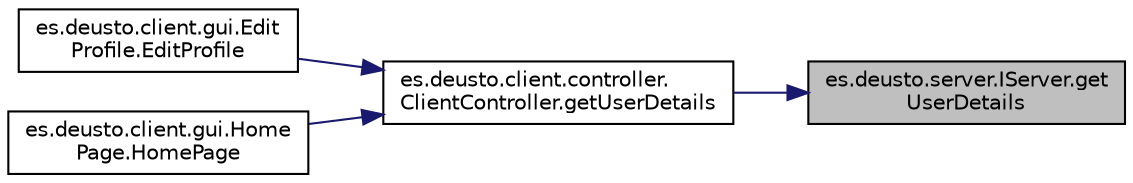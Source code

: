 digraph "es.deusto.server.IServer.getUserDetails"
{
 // LATEX_PDF_SIZE
  edge [fontname="Helvetica",fontsize="10",labelfontname="Helvetica",labelfontsize="10"];
  node [fontname="Helvetica",fontsize="10",shape=record];
  rankdir="RL";
  Node22 [label="es.deusto.server.IServer.get\lUserDetails",height=0.2,width=0.4,color="black", fillcolor="grey75", style="filled", fontcolor="black",tooltip=" "];
  Node22 -> Node23 [dir="back",color="midnightblue",fontsize="10",style="solid"];
  Node23 [label="es.deusto.client.controller.\lClientController.getUserDetails",height=0.2,width=0.4,color="black", fillcolor="white", style="filled",URL="$classes_1_1deusto_1_1client_1_1controller_1_1_client_controller.html#ac1bd9affe27668ee49320daae38d67a0",tooltip=" "];
  Node23 -> Node24 [dir="back",color="midnightblue",fontsize="10",style="solid"];
  Node24 [label="es.deusto.client.gui.Edit\lProfile.EditProfile",height=0.2,width=0.4,color="black", fillcolor="white", style="filled",URL="$classes_1_1deusto_1_1client_1_1gui_1_1_edit_profile.html#a0302d5f1a2df66b4e4ce357ec32015bd",tooltip=" "];
  Node23 -> Node25 [dir="back",color="midnightblue",fontsize="10",style="solid"];
  Node25 [label="es.deusto.client.gui.Home\lPage.HomePage",height=0.2,width=0.4,color="black", fillcolor="white", style="filled",URL="$classes_1_1deusto_1_1client_1_1gui_1_1_home_page.html#ada47f27769156f1d11578e12e651beed",tooltip=" "];
}

